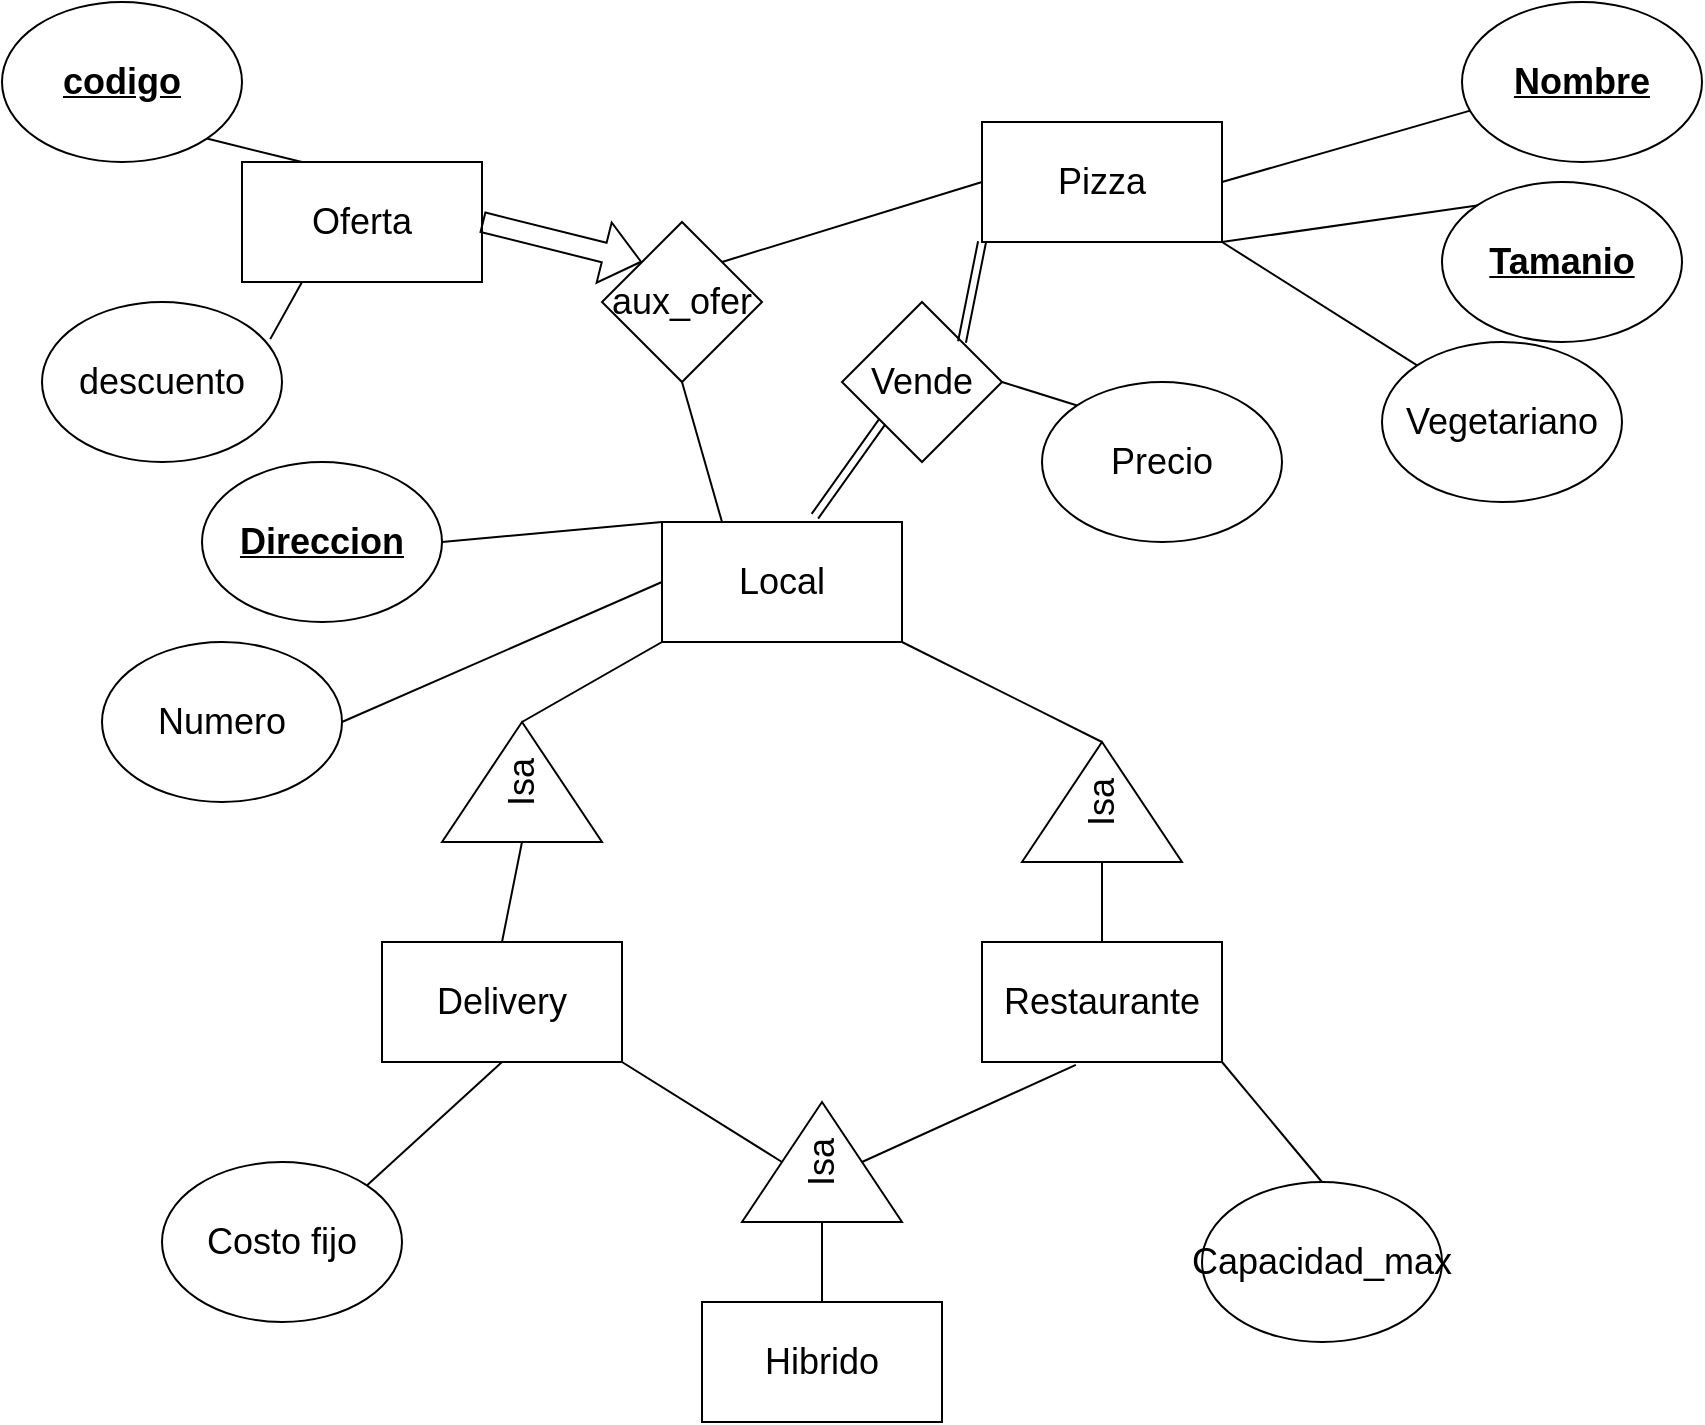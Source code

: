 <mxfile version="21.1.1" type="github">
  <diagram id="R2lEEEUBdFMjLlhIrx00" name="Page-1">
    <mxGraphModel dx="2173" dy="770" grid="1" gridSize="10" guides="1" tooltips="1" connect="1" arrows="1" fold="1" page="1" pageScale="1" pageWidth="850" pageHeight="1100" math="0" shadow="0" extFonts="Permanent Marker^https://fonts.googleapis.com/css?family=Permanent+Marker">
      <root>
        <mxCell id="0" />
        <mxCell id="1" parent="0" />
        <mxCell id="5G5B1b0vkl-i2YvMQHN7-33" value="&lt;font style=&quot;font-size: 18px;&quot;&gt;Local&lt;/font&gt;" style="rounded=0;whiteSpace=wrap;html=1;" vertex="1" parent="1">
          <mxGeometry x="310" y="260" width="120" height="60" as="geometry" />
        </mxCell>
        <mxCell id="5G5B1b0vkl-i2YvMQHN7-34" value="&lt;font style=&quot;font-size: 18px;&quot;&gt;Hibrido&lt;/font&gt;" style="rounded=0;whiteSpace=wrap;html=1;" vertex="1" parent="1">
          <mxGeometry x="330" y="650" width="120" height="60" as="geometry" />
        </mxCell>
        <mxCell id="5G5B1b0vkl-i2YvMQHN7-35" value="&lt;font style=&quot;font-size: 18px;&quot;&gt;Restaurante&lt;/font&gt;" style="rounded=0;whiteSpace=wrap;html=1;" vertex="1" parent="1">
          <mxGeometry x="470" y="470" width="120" height="60" as="geometry" />
        </mxCell>
        <mxCell id="5G5B1b0vkl-i2YvMQHN7-36" value="&lt;font style=&quot;font-size: 18px;&quot;&gt;Delivery&lt;/font&gt;" style="rounded=0;whiteSpace=wrap;html=1;" vertex="1" parent="1">
          <mxGeometry x="170" y="470" width="120" height="60" as="geometry" />
        </mxCell>
        <mxCell id="5G5B1b0vkl-i2YvMQHN7-37" value="&lt;font style=&quot;font-size: 18px;&quot;&gt;Pizza&lt;/font&gt;" style="rounded=0;whiteSpace=wrap;html=1;" vertex="1" parent="1">
          <mxGeometry x="470" y="60" width="120" height="60" as="geometry" />
        </mxCell>
        <mxCell id="5G5B1b0vkl-i2YvMQHN7-38" value="&lt;font style=&quot;font-size: 18px;&quot;&gt;Oferta&lt;/font&gt;" style="rounded=0;whiteSpace=wrap;html=1;" vertex="1" parent="1">
          <mxGeometry x="100" y="80" width="120" height="60" as="geometry" />
        </mxCell>
        <mxCell id="5G5B1b0vkl-i2YvMQHN7-40" value="&lt;font style=&quot;font-size: 18px;&quot;&gt;Isa&lt;/font&gt;" style="triangle;whiteSpace=wrap;html=1;rotation=-90;" vertex="1" parent="1">
          <mxGeometry x="500" y="360" width="60" height="80" as="geometry" />
        </mxCell>
        <mxCell id="5G5B1b0vkl-i2YvMQHN7-41" value="&lt;font style=&quot;font-size: 18px;&quot;&gt;Isa&lt;/font&gt;" style="triangle;whiteSpace=wrap;html=1;rotation=-90;" vertex="1" parent="1">
          <mxGeometry x="210" y="350" width="60" height="80" as="geometry" />
        </mxCell>
        <mxCell id="5G5B1b0vkl-i2YvMQHN7-42" value="&lt;font style=&quot;font-size: 18px;&quot;&gt;Isa&lt;/font&gt;" style="triangle;whiteSpace=wrap;html=1;rotation=-90;" vertex="1" parent="1">
          <mxGeometry x="360" y="540" width="60" height="80" as="geometry" />
        </mxCell>
        <mxCell id="5G5B1b0vkl-i2YvMQHN7-43" value="&lt;font style=&quot;font-size: 18px;&quot;&gt;Costo fijo&lt;/font&gt;" style="ellipse;whiteSpace=wrap;html=1;" vertex="1" parent="1">
          <mxGeometry x="60" y="580" width="120" height="80" as="geometry" />
        </mxCell>
        <mxCell id="5G5B1b0vkl-i2YvMQHN7-44" value="&lt;font style=&quot;font-size: 18px;&quot;&gt;Capacidad_max&lt;/font&gt;" style="ellipse;whiteSpace=wrap;html=1;" vertex="1" parent="1">
          <mxGeometry x="580" y="590" width="120" height="80" as="geometry" />
        </mxCell>
        <mxCell id="5G5B1b0vkl-i2YvMQHN7-45" value="&lt;u&gt;&lt;b&gt;&lt;font style=&quot;font-size: 18px;&quot;&gt;Direccion&lt;/font&gt;&lt;/b&gt;&lt;/u&gt;" style="ellipse;whiteSpace=wrap;html=1;" vertex="1" parent="1">
          <mxGeometry x="80" y="230" width="120" height="80" as="geometry" />
        </mxCell>
        <mxCell id="5G5B1b0vkl-i2YvMQHN7-46" value="&lt;font style=&quot;font-size: 18px;&quot;&gt;Numero&lt;/font&gt;" style="ellipse;whiteSpace=wrap;html=1;" vertex="1" parent="1">
          <mxGeometry x="30" y="320" width="120" height="80" as="geometry" />
        </mxCell>
        <mxCell id="5G5B1b0vkl-i2YvMQHN7-47" value="&lt;font style=&quot;font-size: 18px;&quot;&gt;Vende&lt;/font&gt;" style="rhombus;whiteSpace=wrap;html=1;" vertex="1" parent="1">
          <mxGeometry x="400" y="150" width="80" height="80" as="geometry" />
        </mxCell>
        <mxCell id="5G5B1b0vkl-i2YvMQHN7-48" value="&lt;font style=&quot;font-size: 18px;&quot;&gt;aux_ofer&lt;/font&gt;" style="rhombus;whiteSpace=wrap;html=1;" vertex="1" parent="1">
          <mxGeometry x="280" y="110" width="80" height="80" as="geometry" />
        </mxCell>
        <mxCell id="5G5B1b0vkl-i2YvMQHN7-49" value="&lt;font style=&quot;font-size: 18px;&quot;&gt;&lt;b&gt;&lt;u&gt;Nombre&lt;/u&gt;&lt;/b&gt;&lt;/font&gt;" style="ellipse;whiteSpace=wrap;html=1;" vertex="1" parent="1">
          <mxGeometry x="710" width="120" height="80" as="geometry" />
        </mxCell>
        <mxCell id="5G5B1b0vkl-i2YvMQHN7-50" value="&lt;font style=&quot;font-size: 18px;&quot;&gt;&lt;b&gt;&lt;u&gt;Tamanio&lt;/u&gt;&lt;/b&gt;&lt;/font&gt;" style="ellipse;whiteSpace=wrap;html=1;" vertex="1" parent="1">
          <mxGeometry x="700" y="90" width="120" height="80" as="geometry" />
        </mxCell>
        <mxCell id="5G5B1b0vkl-i2YvMQHN7-51" value="&lt;font style=&quot;font-size: 18px;&quot;&gt;Vegetariano&lt;/font&gt;" style="ellipse;whiteSpace=wrap;html=1;" vertex="1" parent="1">
          <mxGeometry x="670" y="170" width="120" height="80" as="geometry" />
        </mxCell>
        <mxCell id="5G5B1b0vkl-i2YvMQHN7-52" value="&lt;font style=&quot;font-size: 18px;&quot;&gt;&lt;b&gt;&lt;u&gt;codigo&lt;/u&gt;&lt;/b&gt;&lt;/font&gt;" style="ellipse;whiteSpace=wrap;html=1;" vertex="1" parent="1">
          <mxGeometry x="-20" width="120" height="80" as="geometry" />
        </mxCell>
        <mxCell id="5G5B1b0vkl-i2YvMQHN7-53" value="&lt;font style=&quot;font-size: 18px;&quot;&gt;descuento&lt;/font&gt;" style="ellipse;whiteSpace=wrap;html=1;" vertex="1" parent="1">
          <mxGeometry y="150" width="120" height="80" as="geometry" />
        </mxCell>
        <mxCell id="5G5B1b0vkl-i2YvMQHN7-54" value="&lt;font style=&quot;font-size: 18px;&quot;&gt;Precio&lt;/font&gt;" style="ellipse;whiteSpace=wrap;html=1;" vertex="1" parent="1">
          <mxGeometry x="500" y="190" width="120" height="80" as="geometry" />
        </mxCell>
        <mxCell id="5G5B1b0vkl-i2YvMQHN7-55" value="" style="endArrow=none;html=1;rounded=0;entryX=0;entryY=1;entryDx=0;entryDy=0;exitX=1;exitY=0.5;exitDx=0;exitDy=0;" edge="1" parent="1" source="5G5B1b0vkl-i2YvMQHN7-41" target="5G5B1b0vkl-i2YvMQHN7-33">
          <mxGeometry width="50" height="50" relative="1" as="geometry">
            <mxPoint x="260" y="380" as="sourcePoint" />
            <mxPoint x="310" y="330" as="targetPoint" />
          </mxGeometry>
        </mxCell>
        <mxCell id="5G5B1b0vkl-i2YvMQHN7-56" value="" style="endArrow=none;html=1;rounded=0;entryX=1;entryY=1;entryDx=0;entryDy=0;exitX=1;exitY=0.5;exitDx=0;exitDy=0;" edge="1" parent="1" source="5G5B1b0vkl-i2YvMQHN7-40" target="5G5B1b0vkl-i2YvMQHN7-33">
          <mxGeometry width="50" height="50" relative="1" as="geometry">
            <mxPoint x="430" y="400" as="sourcePoint" />
            <mxPoint x="440" y="330" as="targetPoint" />
          </mxGeometry>
        </mxCell>
        <mxCell id="5G5B1b0vkl-i2YvMQHN7-57" value="" style="endArrow=none;html=1;rounded=0;entryX=1;entryY=1;entryDx=0;entryDy=0;exitX=0.5;exitY=0;exitDx=0;exitDy=0;" edge="1" parent="1" source="5G5B1b0vkl-i2YvMQHN7-42" target="5G5B1b0vkl-i2YvMQHN7-36">
          <mxGeometry width="50" height="50" relative="1" as="geometry">
            <mxPoint x="280" y="605" as="sourcePoint" />
            <mxPoint x="330" y="555" as="targetPoint" />
          </mxGeometry>
        </mxCell>
        <mxCell id="5G5B1b0vkl-i2YvMQHN7-58" value="" style="endArrow=none;html=1;rounded=0;entryX=0.391;entryY=1.024;entryDx=0;entryDy=0;entryPerimeter=0;exitX=0.5;exitY=1;exitDx=0;exitDy=0;" edge="1" parent="1" source="5G5B1b0vkl-i2YvMQHN7-42" target="5G5B1b0vkl-i2YvMQHN7-35">
          <mxGeometry width="50" height="50" relative="1" as="geometry">
            <mxPoint x="460" y="620" as="sourcePoint" />
            <mxPoint x="510" y="570" as="targetPoint" />
          </mxGeometry>
        </mxCell>
        <mxCell id="5G5B1b0vkl-i2YvMQHN7-59" value="" style="endArrow=none;html=1;rounded=0;entryX=0;entryY=0.5;entryDx=0;entryDy=0;exitX=0.5;exitY=0;exitDx=0;exitDy=0;" edge="1" parent="1" source="5G5B1b0vkl-i2YvMQHN7-34" target="5G5B1b0vkl-i2YvMQHN7-42">
          <mxGeometry width="50" height="50" relative="1" as="geometry">
            <mxPoint x="270" y="655" as="sourcePoint" />
            <mxPoint x="320" y="605" as="targetPoint" />
          </mxGeometry>
        </mxCell>
        <mxCell id="5G5B1b0vkl-i2YvMQHN7-60" value="" style="endArrow=none;html=1;rounded=0;entryX=0.5;entryY=1;entryDx=0;entryDy=0;exitX=1;exitY=0;exitDx=0;exitDy=0;" edge="1" parent="1" source="5G5B1b0vkl-i2YvMQHN7-43" target="5G5B1b0vkl-i2YvMQHN7-36">
          <mxGeometry width="50" height="50" relative="1" as="geometry">
            <mxPoint x="190" y="590" as="sourcePoint" />
            <mxPoint x="240" y="540" as="targetPoint" />
          </mxGeometry>
        </mxCell>
        <mxCell id="5G5B1b0vkl-i2YvMQHN7-61" value="" style="endArrow=none;html=1;rounded=0;entryX=1;entryY=1;entryDx=0;entryDy=0;exitX=0.5;exitY=0;exitDx=0;exitDy=0;" edge="1" parent="1" source="5G5B1b0vkl-i2YvMQHN7-44" target="5G5B1b0vkl-i2YvMQHN7-35">
          <mxGeometry width="50" height="50" relative="1" as="geometry">
            <mxPoint x="580" y="610" as="sourcePoint" />
            <mxPoint x="630" y="560" as="targetPoint" />
          </mxGeometry>
        </mxCell>
        <mxCell id="5G5B1b0vkl-i2YvMQHN7-62" value="" style="endArrow=none;html=1;rounded=0;entryX=0;entryY=0.5;entryDx=0;entryDy=0;exitX=0.5;exitY=0;exitDx=0;exitDy=0;" edge="1" parent="1" source="5G5B1b0vkl-i2YvMQHN7-35" target="5G5B1b0vkl-i2YvMQHN7-40">
          <mxGeometry width="50" height="50" relative="1" as="geometry">
            <mxPoint x="410" y="450" as="sourcePoint" />
            <mxPoint x="460" y="400" as="targetPoint" />
          </mxGeometry>
        </mxCell>
        <mxCell id="5G5B1b0vkl-i2YvMQHN7-63" value="" style="endArrow=none;html=1;rounded=0;entryX=0;entryY=0.5;entryDx=0;entryDy=0;exitX=0.5;exitY=0;exitDx=0;exitDy=0;" edge="1" parent="1" source="5G5B1b0vkl-i2YvMQHN7-36" target="5G5B1b0vkl-i2YvMQHN7-41">
          <mxGeometry width="50" height="50" relative="1" as="geometry">
            <mxPoint x="330" y="460" as="sourcePoint" />
            <mxPoint x="380" y="410" as="targetPoint" />
          </mxGeometry>
        </mxCell>
        <mxCell id="5G5B1b0vkl-i2YvMQHN7-64" value="" style="endArrow=none;html=1;rounded=0;entryX=0;entryY=0;entryDx=0;entryDy=0;exitX=1;exitY=1;exitDx=0;exitDy=0;" edge="1" parent="1" source="5G5B1b0vkl-i2YvMQHN7-37" target="5G5B1b0vkl-i2YvMQHN7-51">
          <mxGeometry width="50" height="50" relative="1" as="geometry">
            <mxPoint x="740" y="300" as="sourcePoint" />
            <mxPoint x="790" y="250" as="targetPoint" />
          </mxGeometry>
        </mxCell>
        <mxCell id="5G5B1b0vkl-i2YvMQHN7-65" value="" style="endArrow=none;html=1;rounded=0;exitX=1;exitY=1;exitDx=0;exitDy=0;entryX=0;entryY=0;entryDx=0;entryDy=0;" edge="1" parent="1" source="5G5B1b0vkl-i2YvMQHN7-37" target="5G5B1b0vkl-i2YvMQHN7-50">
          <mxGeometry width="50" height="50" relative="1" as="geometry">
            <mxPoint x="690" y="140" as="sourcePoint" />
            <mxPoint x="740" y="90" as="targetPoint" />
          </mxGeometry>
        </mxCell>
        <mxCell id="5G5B1b0vkl-i2YvMQHN7-66" value="" style="endArrow=none;html=1;rounded=0;exitX=1;exitY=0.5;exitDx=0;exitDy=0;entryX=0.034;entryY=0.679;entryDx=0;entryDy=0;entryPerimeter=0;" edge="1" parent="1" source="5G5B1b0vkl-i2YvMQHN7-37" target="5G5B1b0vkl-i2YvMQHN7-49">
          <mxGeometry width="50" height="50" relative="1" as="geometry">
            <mxPoint x="630" y="140" as="sourcePoint" />
            <mxPoint x="680" y="90" as="targetPoint" />
          </mxGeometry>
        </mxCell>
        <mxCell id="5G5B1b0vkl-i2YvMQHN7-67" value="" style="endArrow=none;html=1;rounded=0;entryX=1;entryY=0.5;entryDx=0;entryDy=0;exitX=0;exitY=0;exitDx=0;exitDy=0;" edge="1" parent="1" source="5G5B1b0vkl-i2YvMQHN7-54" target="5G5B1b0vkl-i2YvMQHN7-47">
          <mxGeometry width="50" height="50" relative="1" as="geometry">
            <mxPoint x="450" y="310" as="sourcePoint" />
            <mxPoint x="500" y="260" as="targetPoint" />
          </mxGeometry>
        </mxCell>
        <mxCell id="5G5B1b0vkl-i2YvMQHN7-70" value="" style="endArrow=none;html=1;rounded=0;entryX=0;entryY=0.5;entryDx=0;entryDy=0;exitX=1;exitY=0;exitDx=0;exitDy=0;" edge="1" parent="1" source="5G5B1b0vkl-i2YvMQHN7-48" target="5G5B1b0vkl-i2YvMQHN7-37">
          <mxGeometry width="50" height="50" relative="1" as="geometry">
            <mxPoint x="360" y="90" as="sourcePoint" />
            <mxPoint x="410" y="40" as="targetPoint" />
          </mxGeometry>
        </mxCell>
        <mxCell id="5G5B1b0vkl-i2YvMQHN7-72" value="" style="endArrow=none;html=1;rounded=0;entryX=0.5;entryY=1;entryDx=0;entryDy=0;exitX=0.25;exitY=0;exitDx=0;exitDy=0;" edge="1" parent="1" source="5G5B1b0vkl-i2YvMQHN7-33" target="5G5B1b0vkl-i2YvMQHN7-48">
          <mxGeometry width="50" height="50" relative="1" as="geometry">
            <mxPoint x="260" y="235" as="sourcePoint" />
            <mxPoint x="310" y="185" as="targetPoint" />
          </mxGeometry>
        </mxCell>
        <mxCell id="5G5B1b0vkl-i2YvMQHN7-73" value="" style="endArrow=none;html=1;rounded=0;entryX=0.25;entryY=1;entryDx=0;entryDy=0;exitX=0.951;exitY=0.232;exitDx=0;exitDy=0;exitPerimeter=0;" edge="1" parent="1" source="5G5B1b0vkl-i2YvMQHN7-53" target="5G5B1b0vkl-i2YvMQHN7-38">
          <mxGeometry width="50" height="50" relative="1" as="geometry">
            <mxPoint x="200" y="240" as="sourcePoint" />
            <mxPoint x="250" y="190" as="targetPoint" />
          </mxGeometry>
        </mxCell>
        <mxCell id="5G5B1b0vkl-i2YvMQHN7-74" value="" style="endArrow=none;html=1;rounded=0;entryX=0.25;entryY=0;entryDx=0;entryDy=0;exitX=1;exitY=1;exitDx=0;exitDy=0;" edge="1" parent="1" source="5G5B1b0vkl-i2YvMQHN7-52" target="5G5B1b0vkl-i2YvMQHN7-38">
          <mxGeometry width="50" height="50" relative="1" as="geometry">
            <mxPoint x="170" y="220" as="sourcePoint" />
            <mxPoint x="220" y="170" as="targetPoint" />
          </mxGeometry>
        </mxCell>
        <mxCell id="5G5B1b0vkl-i2YvMQHN7-75" value="" style="endArrow=none;html=1;rounded=0;entryX=0;entryY=0.5;entryDx=0;entryDy=0;exitX=1;exitY=0.5;exitDx=0;exitDy=0;" edge="1" parent="1" source="5G5B1b0vkl-i2YvMQHN7-46" target="5G5B1b0vkl-i2YvMQHN7-33">
          <mxGeometry width="50" height="50" relative="1" as="geometry">
            <mxPoint x="200" y="350" as="sourcePoint" />
            <mxPoint x="250" y="300" as="targetPoint" />
          </mxGeometry>
        </mxCell>
        <mxCell id="5G5B1b0vkl-i2YvMQHN7-76" value="" style="endArrow=none;html=1;rounded=0;entryX=0;entryY=0;entryDx=0;entryDy=0;exitX=1;exitY=0.5;exitDx=0;exitDy=0;" edge="1" parent="1" source="5G5B1b0vkl-i2YvMQHN7-45" target="5G5B1b0vkl-i2YvMQHN7-33">
          <mxGeometry width="50" height="50" relative="1" as="geometry">
            <mxPoint x="215" y="260" as="sourcePoint" />
            <mxPoint x="265" y="210" as="targetPoint" />
          </mxGeometry>
        </mxCell>
        <mxCell id="5G5B1b0vkl-i2YvMQHN7-78" value="" style="shape=link;html=1;rounded=0;entryX=0;entryY=1;entryDx=0;entryDy=0;exitX=1;exitY=0;exitDx=0;exitDy=0;" edge="1" parent="1" source="5G5B1b0vkl-i2YvMQHN7-47" target="5G5B1b0vkl-i2YvMQHN7-37">
          <mxGeometry width="100" relative="1" as="geometry">
            <mxPoint x="480" y="310" as="sourcePoint" />
            <mxPoint x="580" y="310" as="targetPoint" />
          </mxGeometry>
        </mxCell>
        <mxCell id="5G5B1b0vkl-i2YvMQHN7-79" value="" style="shape=link;html=1;rounded=0;entryX=0;entryY=1;entryDx=0;entryDy=0;exitX=0.637;exitY=-0.048;exitDx=0;exitDy=0;exitPerimeter=0;" edge="1" parent="1" source="5G5B1b0vkl-i2YvMQHN7-33" target="5G5B1b0vkl-i2YvMQHN7-47">
          <mxGeometry width="100" relative="1" as="geometry">
            <mxPoint x="360" y="270" as="sourcePoint" />
            <mxPoint x="460" y="270" as="targetPoint" />
          </mxGeometry>
        </mxCell>
        <mxCell id="5G5B1b0vkl-i2YvMQHN7-83" value="" style="shape=flexArrow;html=1;rounded=0;exitX=1;exitY=0.5;exitDx=0;exitDy=0;entryX=0;entryY=0;entryDx=0;entryDy=0;" edge="1" parent="1" source="5G5B1b0vkl-i2YvMQHN7-38" target="5G5B1b0vkl-i2YvMQHN7-48">
          <mxGeometry width="100" relative="1" as="geometry">
            <mxPoint x="280" y="90" as="sourcePoint" />
            <mxPoint x="380" y="90" as="targetPoint" />
          </mxGeometry>
        </mxCell>
      </root>
    </mxGraphModel>
  </diagram>
</mxfile>
